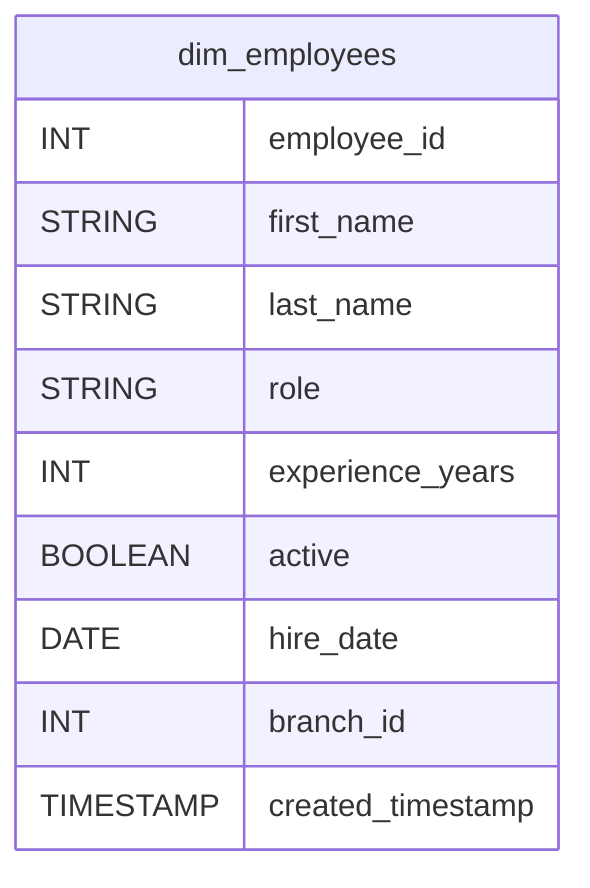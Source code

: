 erDiagram
    dim_employees {
        INT employee_id
        STRING first_name
        STRING last_name
        STRING role
        INT experience_years
        BOOLEAN active
        DATE hire_date
        INT branch_id
        TIMESTAMP created_timestamp
    }